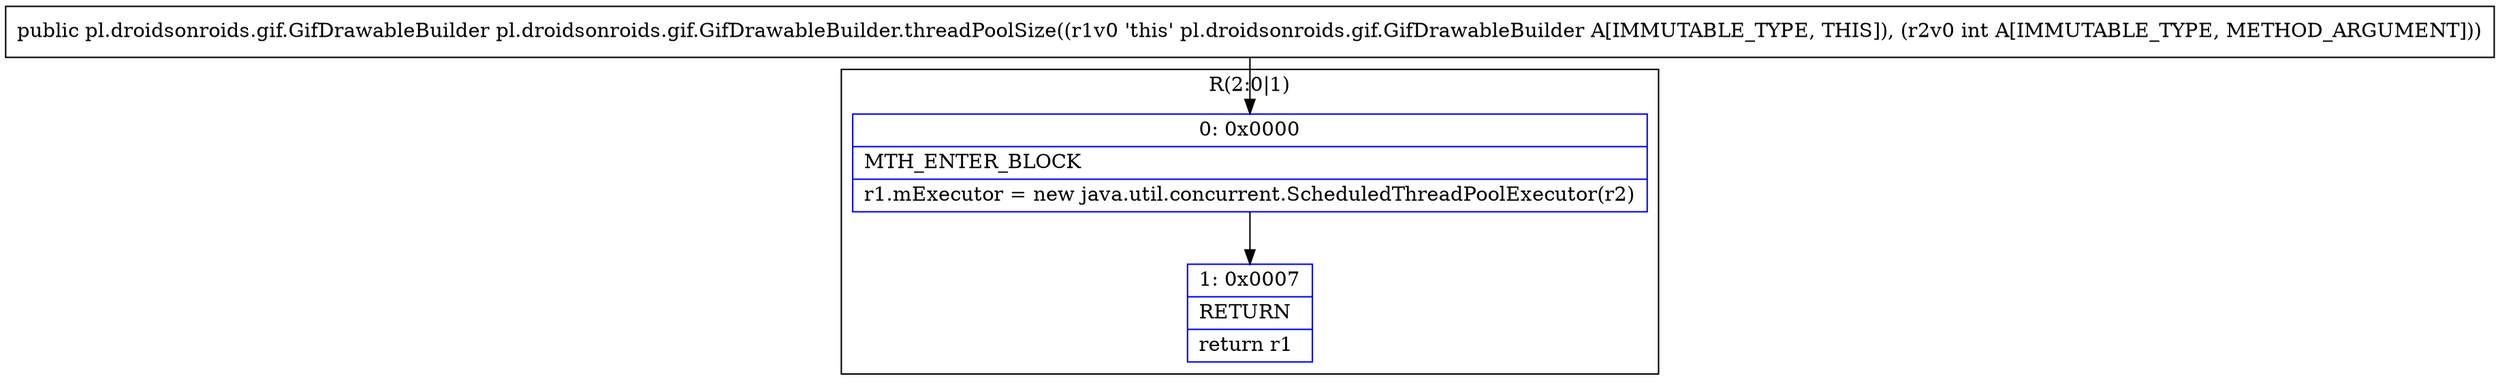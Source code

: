 digraph "CFG forpl.droidsonroids.gif.GifDrawableBuilder.threadPoolSize(I)Lpl\/droidsonroids\/gif\/GifDrawableBuilder;" {
subgraph cluster_Region_1279728074 {
label = "R(2:0|1)";
node [shape=record,color=blue];
Node_0 [shape=record,label="{0\:\ 0x0000|MTH_ENTER_BLOCK\l|r1.mExecutor = new java.util.concurrent.ScheduledThreadPoolExecutor(r2)\l}"];
Node_1 [shape=record,label="{1\:\ 0x0007|RETURN\l|return r1\l}"];
}
MethodNode[shape=record,label="{public pl.droidsonroids.gif.GifDrawableBuilder pl.droidsonroids.gif.GifDrawableBuilder.threadPoolSize((r1v0 'this' pl.droidsonroids.gif.GifDrawableBuilder A[IMMUTABLE_TYPE, THIS]), (r2v0 int A[IMMUTABLE_TYPE, METHOD_ARGUMENT])) }"];
MethodNode -> Node_0;
Node_0 -> Node_1;
}

